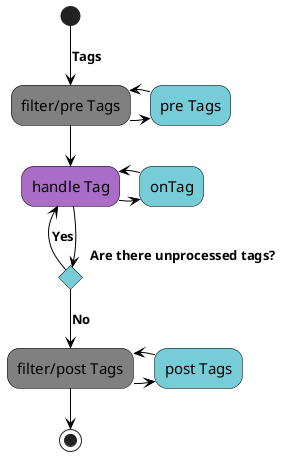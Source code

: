 @startuml
skinparam activity {
BackgroundColor #76CDD8
BackgroundColor<<apply>> #80DA2B
BackgroundColor<<filter>> #808080
BackgroundColor<<handle>> #AA6DC7
ArrowColor black
ArrowFontSize 13
ArrowFontStyle bold
ArrowFontName Segoe UI
BorderColor black
FontName Segoe UI
FontSize 15
}
(*) -->[Tags] "filter/pre Tags"<<filter>>
-right-> "pre Tags"
-left-> "filter/pre Tags"
--> "handle Tag"
-right-> "onTag"
-left-> "handle Tag"<<handle>>
If "Are there unprocessed tags?"
-left-> [Yes] "handle Tag"
else
-->[No] "filter/post Tags"<<filter>>
-right-> "post Tags"
-left-> "filter/post Tags"
--> (*)
@enduml